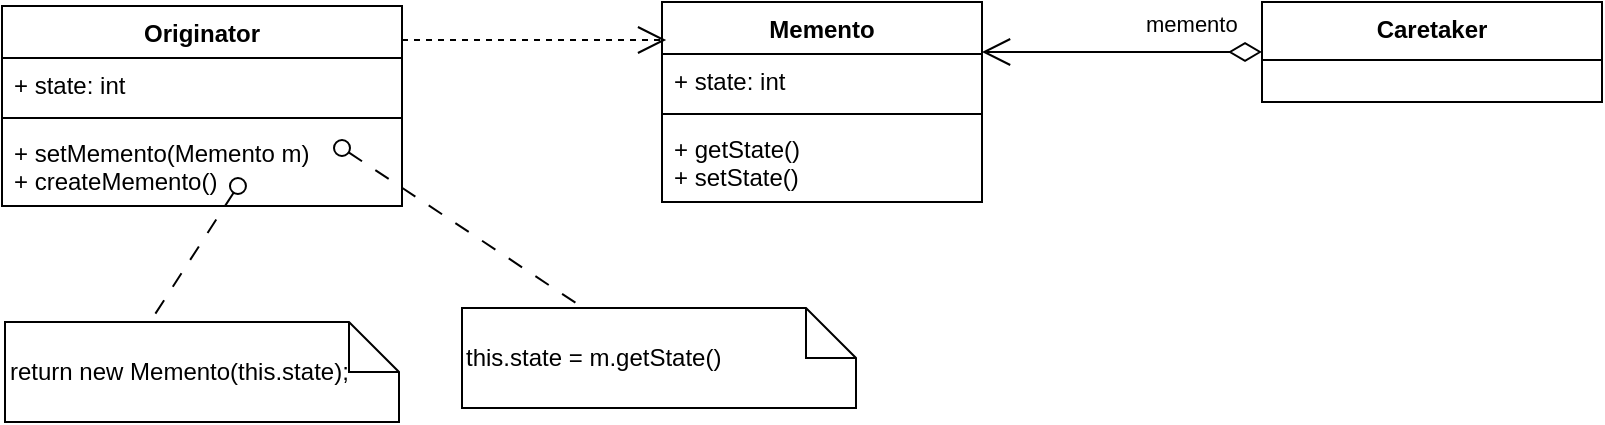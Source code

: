 <mxfile version="21.1.9" type="device">
  <diagram name="第 1 页" id="V1W0sLbI2GgZeyCbVdQ1">
    <mxGraphModel dx="1194" dy="682" grid="1" gridSize="10" guides="1" tooltips="1" connect="1" arrows="1" fold="1" page="1" pageScale="1" pageWidth="827" pageHeight="1169" math="0" shadow="0">
      <root>
        <mxCell id="0" />
        <mxCell id="1" parent="0" />
        <mxCell id="8bpQcrnYZOklx_H4A8Wu-4" value="&lt;div&gt;return new Memento(this.state);&lt;/div&gt;" style="shape=note2;boundedLbl=1;whiteSpace=wrap;html=1;size=25;verticalAlign=middle;align=left;labelPosition=center;verticalLabelPosition=middle;" parent="1" vertex="1">
          <mxGeometry x="71.5" y="310" width="197" height="50" as="geometry" />
        </mxCell>
        <mxCell id="8bpQcrnYZOklx_H4A8Wu-5" value="" style="html=1;verticalAlign=bottom;labelBackgroundColor=none;startArrow=oval;startFill=0;startSize=8;endArrow=none;rounded=0;dashed=1;dashPattern=8 8;entryX=0;entryY=0;entryDx=72.5;entryDy=0;entryPerimeter=0;exitX=0.544;exitY=0.387;exitDx=0;exitDy=0;exitPerimeter=0;" parent="1" target="8bpQcrnYZOklx_H4A8Wu-4" edge="1">
          <mxGeometry x="-0.055" y="19" relative="1" as="geometry">
            <mxPoint x="187.98" y="241.997" as="sourcePoint" />
            <mxPoint x="290.5" y="300" as="targetPoint" />
            <mxPoint x="-1" as="offset" />
          </mxGeometry>
        </mxCell>
        <mxCell id="xXnBj1-Nh2qDs8suzw_o-3" value="memento" style="endArrow=open;html=1;endSize=12;startArrow=diamondThin;startSize=14;startFill=0;edgeStyle=orthogonalEdgeStyle;align=left;verticalAlign=bottom;rounded=0;entryX=1;entryY=0.25;entryDx=0;entryDy=0;exitX=0;exitY=0.5;exitDx=0;exitDy=0;" parent="1" source="xXnBj1-Nh2qDs8suzw_o-4" target="RuyHMbzikOab4JxeYc6t-6" edge="1">
          <mxGeometry x="-0.143" y="-5" relative="1" as="geometry">
            <mxPoint x="384" y="188.5" as="sourcePoint" />
            <mxPoint x="590" y="364.5" as="targetPoint" />
            <mxPoint as="offset" />
          </mxGeometry>
        </mxCell>
        <mxCell id="xXnBj1-Nh2qDs8suzw_o-4" value="Caretaker" style="swimlane;fontStyle=1;align=center;verticalAlign=top;childLayout=stackLayout;horizontal=1;startSize=29;horizontalStack=0;resizeParent=1;resizeParentMax=0;resizeLast=0;collapsible=1;marginBottom=0;" parent="1" vertex="1">
          <mxGeometry x="700" y="150" width="170" height="50" as="geometry" />
        </mxCell>
        <mxCell id="RuyHMbzikOab4JxeYc6t-2" value="Originator" style="swimlane;fontStyle=1;align=center;verticalAlign=top;childLayout=stackLayout;horizontal=1;startSize=26;horizontalStack=0;resizeParent=1;resizeParentMax=0;resizeLast=0;collapsible=1;marginBottom=0;whiteSpace=wrap;html=1;" vertex="1" parent="1">
          <mxGeometry x="70" y="152" width="200" height="100" as="geometry" />
        </mxCell>
        <mxCell id="RuyHMbzikOab4JxeYc6t-3" value="+ state: int" style="text;strokeColor=none;fillColor=none;align=left;verticalAlign=top;spacingLeft=4;spacingRight=4;overflow=hidden;rotatable=0;points=[[0,0.5],[1,0.5]];portConstraint=eastwest;whiteSpace=wrap;html=1;" vertex="1" parent="RuyHMbzikOab4JxeYc6t-2">
          <mxGeometry y="26" width="200" height="26" as="geometry" />
        </mxCell>
        <mxCell id="RuyHMbzikOab4JxeYc6t-4" value="" style="line;strokeWidth=1;fillColor=none;align=left;verticalAlign=middle;spacingTop=-1;spacingLeft=3;spacingRight=3;rotatable=0;labelPosition=right;points=[];portConstraint=eastwest;strokeColor=inherit;" vertex="1" parent="RuyHMbzikOab4JxeYc6t-2">
          <mxGeometry y="52" width="200" height="8" as="geometry" />
        </mxCell>
        <mxCell id="RuyHMbzikOab4JxeYc6t-5" value="+ setMemento(Memento m)&lt;br style=&quot;border-color: var(--border-color); padding: 0px; margin: 0px;&quot;&gt;&lt;span style=&quot;&quot;&gt;+ createMemento()&lt;/span&gt;" style="text;strokeColor=none;fillColor=none;align=left;verticalAlign=top;spacingLeft=4;spacingRight=4;overflow=hidden;rotatable=0;points=[[0,0.5],[1,0.5]];portConstraint=eastwest;whiteSpace=wrap;html=1;" vertex="1" parent="RuyHMbzikOab4JxeYc6t-2">
          <mxGeometry y="60" width="200" height="40" as="geometry" />
        </mxCell>
        <mxCell id="RuyHMbzikOab4JxeYc6t-6" value="Memento" style="swimlane;fontStyle=1;align=center;verticalAlign=top;childLayout=stackLayout;horizontal=1;startSize=26;horizontalStack=0;resizeParent=1;resizeParentMax=0;resizeLast=0;collapsible=1;marginBottom=0;whiteSpace=wrap;html=1;" vertex="1" parent="1">
          <mxGeometry x="400" y="150" width="160" height="100" as="geometry" />
        </mxCell>
        <mxCell id="RuyHMbzikOab4JxeYc6t-7" value="+ state: int" style="text;strokeColor=none;fillColor=none;align=left;verticalAlign=top;spacingLeft=4;spacingRight=4;overflow=hidden;rotatable=0;points=[[0,0.5],[1,0.5]];portConstraint=eastwest;whiteSpace=wrap;html=1;" vertex="1" parent="RuyHMbzikOab4JxeYc6t-6">
          <mxGeometry y="26" width="160" height="26" as="geometry" />
        </mxCell>
        <mxCell id="RuyHMbzikOab4JxeYc6t-8" value="" style="line;strokeWidth=1;fillColor=none;align=left;verticalAlign=middle;spacingTop=-1;spacingLeft=3;spacingRight=3;rotatable=0;labelPosition=right;points=[];portConstraint=eastwest;strokeColor=inherit;" vertex="1" parent="RuyHMbzikOab4JxeYc6t-6">
          <mxGeometry y="52" width="160" height="8" as="geometry" />
        </mxCell>
        <mxCell id="RuyHMbzikOab4JxeYc6t-9" value="+ getState()&lt;br style=&quot;border-color: var(--border-color); padding: 0px; margin: 0px;&quot;&gt;&lt;span style=&quot;&quot;&gt;+ setState()&lt;/span&gt;" style="text;strokeColor=none;fillColor=none;align=left;verticalAlign=top;spacingLeft=4;spacingRight=4;overflow=hidden;rotatable=0;points=[[0,0.5],[1,0.5]];portConstraint=eastwest;whiteSpace=wrap;html=1;" vertex="1" parent="RuyHMbzikOab4JxeYc6t-6">
          <mxGeometry y="60" width="160" height="40" as="geometry" />
        </mxCell>
        <mxCell id="RuyHMbzikOab4JxeYc6t-10" value="&lt;div&gt;this.state = m.getState()&lt;/div&gt;" style="shape=note2;boundedLbl=1;whiteSpace=wrap;html=1;size=25;verticalAlign=middle;align=left;labelPosition=center;verticalLabelPosition=middle;" vertex="1" parent="1">
          <mxGeometry x="300" y="303" width="197" height="50" as="geometry" />
        </mxCell>
        <mxCell id="RuyHMbzikOab4JxeYc6t-12" value="" style="html=1;verticalAlign=bottom;labelBackgroundColor=none;startArrow=oval;startFill=0;startSize=8;endArrow=none;rounded=0;dashed=1;dashPattern=8 8;exitX=0.85;exitY=0.45;exitDx=0;exitDy=0;exitPerimeter=0;" edge="1" parent="1" target="RuyHMbzikOab4JxeYc6t-10">
          <mxGeometry x="-0.055" y="19" relative="1" as="geometry">
            <mxPoint x="240" y="223" as="sourcePoint" />
            <mxPoint x="123" y="350" as="targetPoint" />
            <mxPoint x="-1" as="offset" />
          </mxGeometry>
        </mxCell>
        <mxCell id="RuyHMbzikOab4JxeYc6t-13" value="" style="endArrow=open;endSize=12;dashed=1;html=1;rounded=0;exitX=1;exitY=0.17;exitDx=0;exitDy=0;exitPerimeter=0;entryX=0.013;entryY=0.19;entryDx=0;entryDy=0;entryPerimeter=0;" edge="1" parent="1" source="RuyHMbzikOab4JxeYc6t-2" target="RuyHMbzikOab4JxeYc6t-6">
          <mxGeometry x="0.049" y="48" width="160" relative="1" as="geometry">
            <mxPoint x="330" y="370" as="sourcePoint" />
            <mxPoint x="490" y="370" as="targetPoint" />
            <mxPoint as="offset" />
          </mxGeometry>
        </mxCell>
      </root>
    </mxGraphModel>
  </diagram>
</mxfile>
